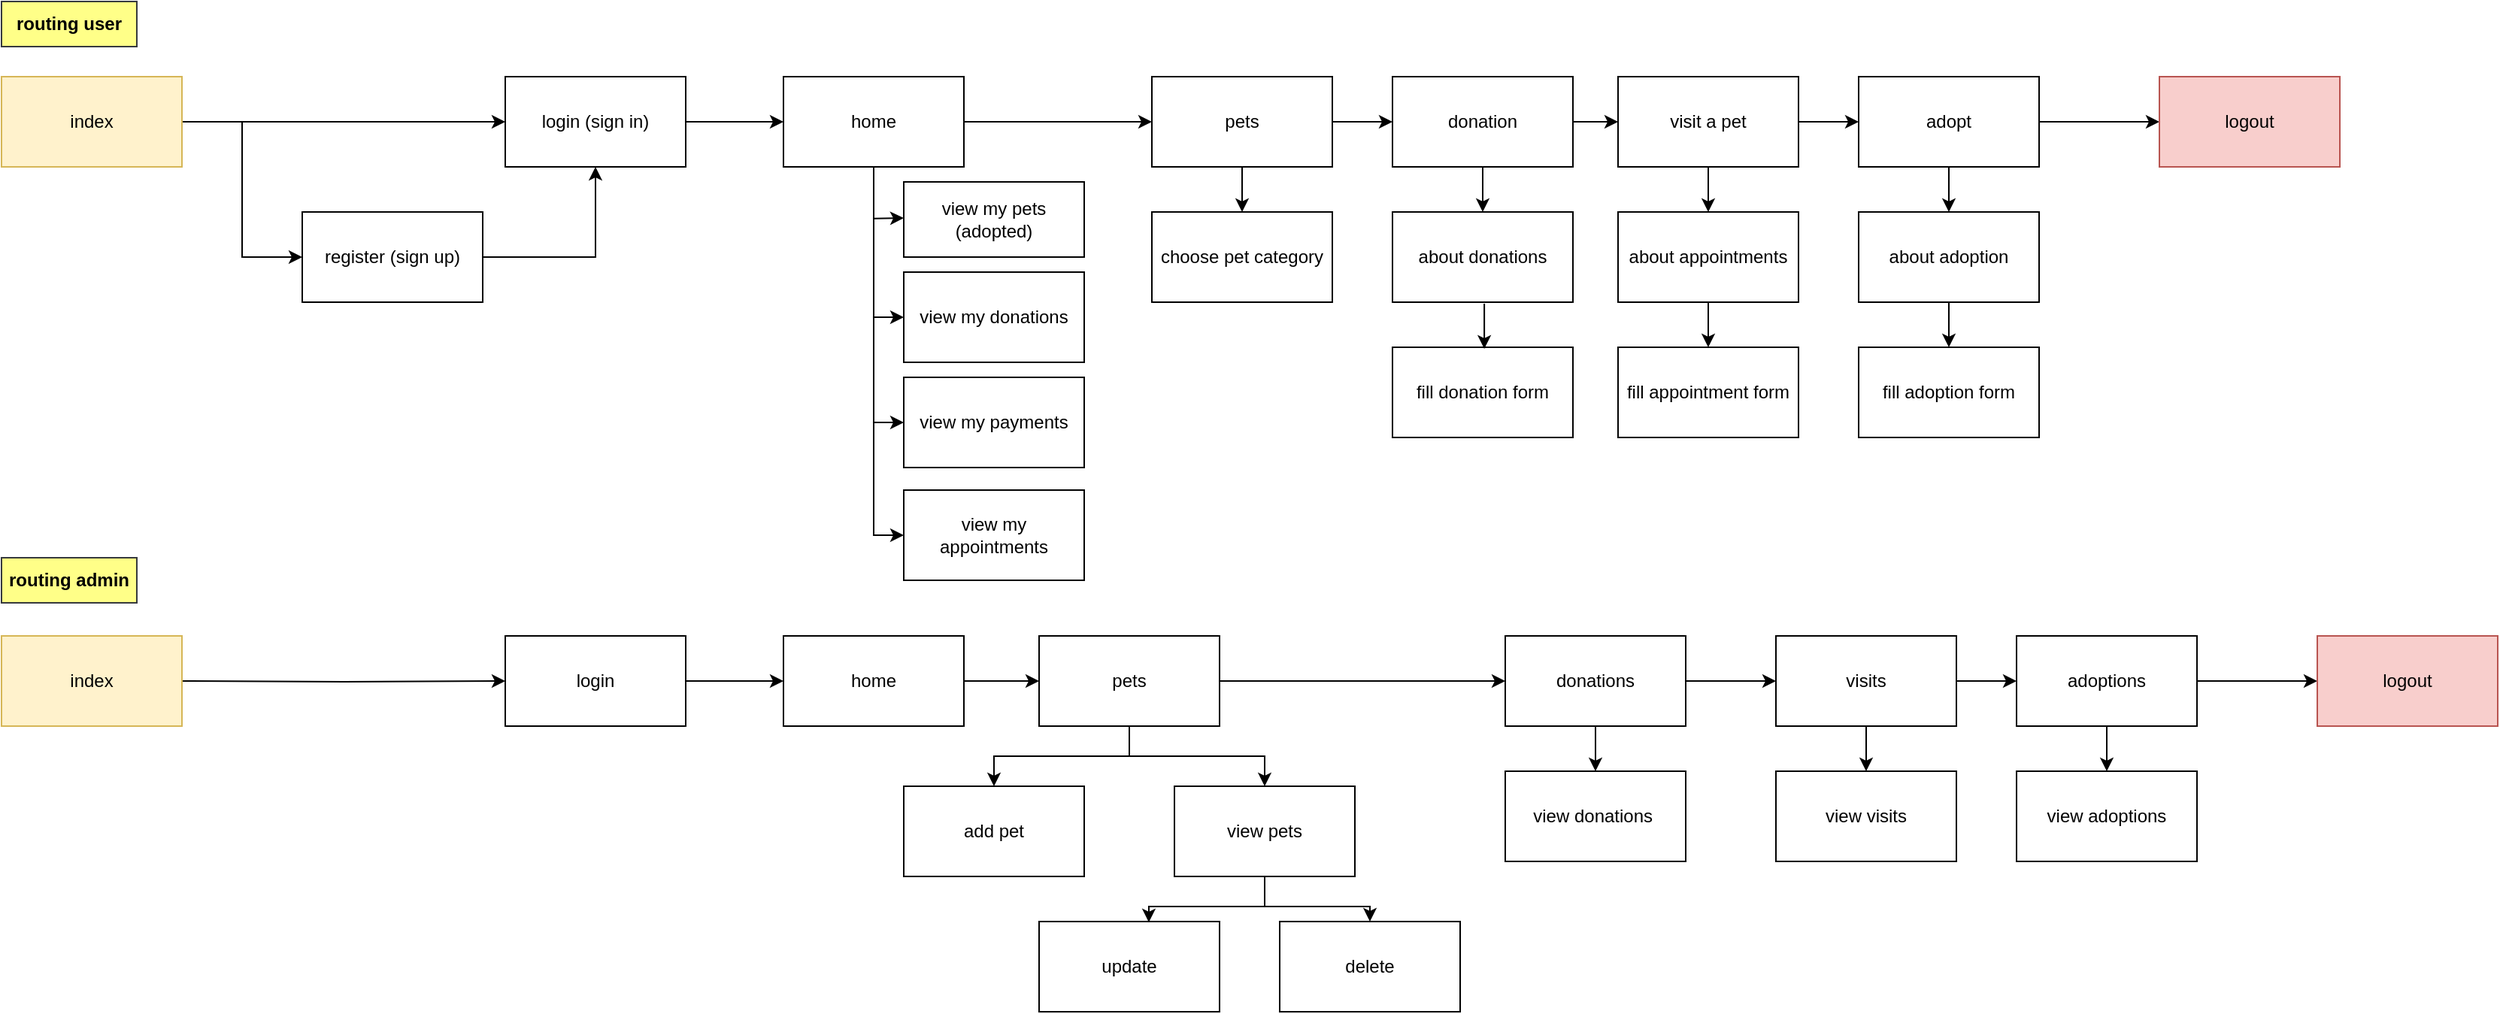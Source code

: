 <mxfile version="14.7.4" type="embed"><diagram id="BFG0TYW5E2riebpPX1U5" name="Page-1"><mxGraphModel dx="2169" dy="874" grid="1" gridSize="10" guides="1" tooltips="1" connect="1" arrows="1" fold="1" page="1" pageScale="1" pageWidth="850" pageHeight="1100" math="0" shadow="0"><root><mxCell id="0"/><mxCell id="1" parent="0"/><mxCell id="2" style="edgeStyle=orthogonalEdgeStyle;rounded=0;orthogonalLoop=1;jettySize=auto;html=1;entryX=0;entryY=0.5;entryDx=0;entryDy=0;" parent="1" source="3" target="15" edge="1"><mxGeometry relative="1" as="geometry"/></mxCell><mxCell id="105" style="edgeStyle=orthogonalEdgeStyle;rounded=0;orthogonalLoop=1;jettySize=auto;html=1;entryX=0;entryY=0.5;entryDx=0;entryDy=0;" parent="1" source="3" target="86" edge="1"><mxGeometry relative="1" as="geometry"/></mxCell><mxCell id="107" style="edgeStyle=orthogonalEdgeStyle;rounded=0;orthogonalLoop=1;jettySize=auto;html=1;entryX=0;entryY=0.5;entryDx=0;entryDy=0;" parent="1" source="3" target="88" edge="1"><mxGeometry relative="1" as="geometry"/></mxCell><mxCell id="108" style="edgeStyle=orthogonalEdgeStyle;rounded=0;orthogonalLoop=1;jettySize=auto;html=1;entryX=0;entryY=0.5;entryDx=0;entryDy=0;" parent="1" source="3" target="89" edge="1"><mxGeometry relative="1" as="geometry"/></mxCell><mxCell id="3" value="home" style="rounded=0;whiteSpace=wrap;html=1;" parent="1" vertex="1"><mxGeometry x="530" y="90" width="120" height="60" as="geometry"/></mxCell><mxCell id="4" value="" style="edgeStyle=orthogonalEdgeStyle;rounded=0;orthogonalLoop=1;jettySize=auto;html=1;" parent="1" source="6" target="8" edge="1"><mxGeometry relative="1" as="geometry"/></mxCell><mxCell id="5" style="edgeStyle=orthogonalEdgeStyle;rounded=0;orthogonalLoop=1;jettySize=auto;html=1;entryX=0;entryY=0.5;entryDx=0;entryDy=0;" parent="1" source="6" target="10" edge="1"><mxGeometry relative="1" as="geometry"/></mxCell><mxCell id="6" value="index" style="rounded=0;whiteSpace=wrap;html=1;fillColor=#fff2cc;strokeColor=#d6b656;" parent="1" vertex="1"><mxGeometry x="10" y="90" width="120" height="60" as="geometry"/></mxCell><mxCell id="7" style="edgeStyle=orthogonalEdgeStyle;rounded=0;orthogonalLoop=1;jettySize=auto;html=1;entryX=0;entryY=0.5;entryDx=0;entryDy=0;" parent="1" source="8" target="3" edge="1"><mxGeometry relative="1" as="geometry"/></mxCell><mxCell id="8" value="login (sign in)" style="whiteSpace=wrap;html=1;rounded=0;" parent="1" vertex="1"><mxGeometry x="345" y="90" width="120" height="60" as="geometry"/></mxCell><mxCell id="9" style="edgeStyle=orthogonalEdgeStyle;rounded=0;orthogonalLoop=1;jettySize=auto;html=1;" parent="1" source="10" target="8" edge="1"><mxGeometry relative="1" as="geometry"/></mxCell><mxCell id="10" value="register (sign up)" style="whiteSpace=wrap;html=1;rounded=0;" parent="1" vertex="1"><mxGeometry x="210" y="180" width="120" height="60" as="geometry"/></mxCell><mxCell id="11" style="edgeStyle=orthogonalEdgeStyle;rounded=0;orthogonalLoop=1;jettySize=auto;html=1;" parent="1" source="15" target="20" edge="1"><mxGeometry relative="1" as="geometry"/></mxCell><mxCell id="59" style="edgeStyle=orthogonalEdgeStyle;rounded=0;orthogonalLoop=1;jettySize=auto;html=1;" parent="1" source="15" target="58" edge="1"><mxGeometry relative="1" as="geometry"/></mxCell><mxCell id="15" value="pets" style="rounded=0;whiteSpace=wrap;html=1;" parent="1" vertex="1"><mxGeometry x="775" y="90" width="120" height="60" as="geometry"/></mxCell><mxCell id="17" style="edgeStyle=orthogonalEdgeStyle;rounded=0;orthogonalLoop=1;jettySize=auto;html=1;entryX=0;entryY=0.5;entryDx=0;entryDy=0;" parent="1" edge="1"><mxGeometry relative="1" as="geometry"><mxPoint x="1130" y="120" as="sourcePoint"/></mxGeometry></mxCell><mxCell id="18" style="edgeStyle=orthogonalEdgeStyle;rounded=0;orthogonalLoop=1;jettySize=auto;html=1;entryX=0;entryY=0.5;entryDx=0;entryDy=0;" parent="1" edge="1"><mxGeometry relative="1" as="geometry"><mxPoint x="1130" y="120" as="sourcePoint"/></mxGeometry></mxCell><mxCell id="20" value="choose pet category" style="rounded=0;whiteSpace=wrap;html=1;" parent="1" vertex="1"><mxGeometry x="775" y="180" width="120" height="60" as="geometry"/></mxCell><mxCell id="26" value="routing user" style="rounded=0;whiteSpace=wrap;html=1;fillColor=#ffff88;strokeColor=#36393d;fontStyle=1" parent="1" vertex="1"><mxGeometry x="10" y="40" width="90" height="30" as="geometry"/></mxCell><mxCell id="27" style="edgeStyle=orthogonalEdgeStyle;rounded=0;orthogonalLoop=1;jettySize=auto;html=1;entryX=0;entryY=0.5;entryDx=0;entryDy=0;" parent="1" source="28" target="40" edge="1"><mxGeometry relative="1" as="geometry"/></mxCell><mxCell id="28" value="home" style="rounded=0;whiteSpace=wrap;html=1;" parent="1" vertex="1"><mxGeometry x="530" y="462" width="120" height="60" as="geometry"/></mxCell><mxCell id="29" value="" style="edgeStyle=orthogonalEdgeStyle;rounded=0;orthogonalLoop=1;jettySize=auto;html=1;" parent="1" target="33" edge="1"><mxGeometry relative="1" as="geometry"><mxPoint x="130" y="492.0" as="sourcePoint"/></mxGeometry></mxCell><mxCell id="31" value="index" style="rounded=0;whiteSpace=wrap;html=1;fillColor=#fff2cc;strokeColor=#d6b656;" parent="1" vertex="1"><mxGeometry x="10" y="462" width="120" height="60" as="geometry"/></mxCell><mxCell id="32" style="edgeStyle=orthogonalEdgeStyle;rounded=0;orthogonalLoop=1;jettySize=auto;html=1;entryX=0;entryY=0.5;entryDx=0;entryDy=0;" parent="1" source="33" target="28" edge="1"><mxGeometry relative="1" as="geometry"/></mxCell><mxCell id="33" value="login" style="whiteSpace=wrap;html=1;rounded=0;" parent="1" vertex="1"><mxGeometry x="345" y="462" width="120" height="60" as="geometry"/></mxCell><mxCell id="36" style="edgeStyle=orthogonalEdgeStyle;rounded=0;orthogonalLoop=1;jettySize=auto;html=1;" parent="1" source="40" target="45" edge="1"><mxGeometry relative="1" as="geometry"/></mxCell><mxCell id="38" style="edgeStyle=orthogonalEdgeStyle;rounded=0;orthogonalLoop=1;jettySize=auto;html=1;entryX=0;entryY=0.5;entryDx=0;entryDy=0;" parent="1" source="40" target="44" edge="1"><mxGeometry relative="1" as="geometry"/></mxCell><mxCell id="75" style="edgeStyle=orthogonalEdgeStyle;rounded=0;orthogonalLoop=1;jettySize=auto;html=1;entryX=0.5;entryY=0;entryDx=0;entryDy=0;" parent="1" source="40" target="74" edge="1"><mxGeometry relative="1" as="geometry"/></mxCell><mxCell id="40" value="pets" style="rounded=0;whiteSpace=wrap;html=1;" parent="1" vertex="1"><mxGeometry x="700" y="462" width="120" height="60" as="geometry"/></mxCell><mxCell id="41" value="" style="edgeStyle=orthogonalEdgeStyle;rounded=0;orthogonalLoop=1;jettySize=auto;html=1;" parent="1" source="44" target="47" edge="1"><mxGeometry relative="1" as="geometry"/></mxCell><mxCell id="42" style="edgeStyle=orthogonalEdgeStyle;rounded=0;orthogonalLoop=1;jettySize=auto;html=1;entryX=0;entryY=0.5;entryDx=0;entryDy=0;" parent="1" source="44" target="48" edge="1"><mxGeometry relative="1" as="geometry"/></mxCell><mxCell id="44" value="donations" style="rounded=0;whiteSpace=wrap;html=1;" parent="1" vertex="1"><mxGeometry x="1010" y="462" width="120" height="60" as="geometry"/></mxCell><mxCell id="45" value="add pet" style="rounded=0;whiteSpace=wrap;html=1;" parent="1" vertex="1"><mxGeometry x="610" y="562" width="120" height="60" as="geometry"/></mxCell><mxCell id="47" value="view donations&amp;nbsp;" style="whiteSpace=wrap;html=1;rounded=0;" parent="1" vertex="1"><mxGeometry x="1010" y="552" width="120" height="60" as="geometry"/></mxCell><mxCell id="77" value="" style="edgeStyle=orthogonalEdgeStyle;rounded=0;orthogonalLoop=1;jettySize=auto;html=1;" parent="1" source="48" target="49" edge="1"><mxGeometry relative="1" as="geometry"/></mxCell><mxCell id="79" value="" style="edgeStyle=orthogonalEdgeStyle;rounded=0;orthogonalLoop=1;jettySize=auto;html=1;" parent="1" source="48" target="73" edge="1"><mxGeometry relative="1" as="geometry"/></mxCell><mxCell id="48" value="visits" style="rounded=0;whiteSpace=wrap;html=1;" parent="1" vertex="1"><mxGeometry x="1190" y="462" width="120" height="60" as="geometry"/></mxCell><mxCell id="49" value="view visits" style="rounded=0;whiteSpace=wrap;html=1;" parent="1" vertex="1"><mxGeometry x="1190" y="552" width="120" height="60" as="geometry"/></mxCell><mxCell id="51" value="routing admin" style="rounded=0;whiteSpace=wrap;html=1;fillColor=#ffff88;strokeColor=#36393d;fontStyle=1" parent="1" vertex="1"><mxGeometry x="10" y="410" width="90" height="30" as="geometry"/></mxCell><mxCell id="61" style="edgeStyle=orthogonalEdgeStyle;rounded=0;orthogonalLoop=1;jettySize=auto;html=1;entryX=0;entryY=0.5;entryDx=0;entryDy=0;" parent="1" source="54" target="56" edge="1"><mxGeometry relative="1" as="geometry"/></mxCell><mxCell id="72" value="" style="edgeStyle=orthogonalEdgeStyle;rounded=0;orthogonalLoop=1;jettySize=auto;html=1;" parent="1" source="54" target="69" edge="1"><mxGeometry relative="1" as="geometry"/></mxCell><mxCell id="54" value="visit a pet" style="rounded=0;whiteSpace=wrap;html=1;" parent="1" vertex="1"><mxGeometry x="1085" y="90" width="120" height="60" as="geometry"/></mxCell><mxCell id="68" style="edgeStyle=orthogonalEdgeStyle;rounded=0;orthogonalLoop=1;jettySize=auto;html=1;entryX=0.5;entryY=0;entryDx=0;entryDy=0;" parent="1" source="56" target="67" edge="1"><mxGeometry relative="1" as="geometry"/></mxCell><mxCell id="125" value="" style="edgeStyle=orthogonalEdgeStyle;rounded=0;orthogonalLoop=1;jettySize=auto;html=1;" edge="1" parent="1" source="56" target="124"><mxGeometry relative="1" as="geometry"/></mxCell><mxCell id="56" value="adopt" style="rounded=0;whiteSpace=wrap;html=1;" parent="1" vertex="1"><mxGeometry x="1245" y="90" width="120" height="60" as="geometry"/></mxCell><mxCell id="60" style="edgeStyle=orthogonalEdgeStyle;rounded=0;orthogonalLoop=1;jettySize=auto;html=1;" parent="1" source="58" target="54" edge="1"><mxGeometry relative="1" as="geometry"/></mxCell><mxCell id="71" style="edgeStyle=orthogonalEdgeStyle;rounded=0;orthogonalLoop=1;jettySize=auto;html=1;" parent="1" source="58" target="70" edge="1"><mxGeometry relative="1" as="geometry"/></mxCell><mxCell id="58" value="donation" style="rounded=0;whiteSpace=wrap;html=1;" parent="1" vertex="1"><mxGeometry x="935" y="90" width="120" height="60" as="geometry"/></mxCell><mxCell id="123" value="" style="edgeStyle=orthogonalEdgeStyle;rounded=0;orthogonalLoop=1;jettySize=auto;html=1;" edge="1" parent="1" source="67" target="122"><mxGeometry relative="1" as="geometry"/></mxCell><mxCell id="67" value="about adoption" style="rounded=0;whiteSpace=wrap;html=1;" parent="1" vertex="1"><mxGeometry x="1245" y="180" width="120" height="60" as="geometry"/></mxCell><mxCell id="121" value="" style="edgeStyle=orthogonalEdgeStyle;rounded=0;orthogonalLoop=1;jettySize=auto;html=1;" edge="1" parent="1" source="69" target="120"><mxGeometry relative="1" as="geometry"/></mxCell><mxCell id="69" value="about appointments" style="rounded=0;whiteSpace=wrap;html=1;" parent="1" vertex="1"><mxGeometry x="1085" y="180" width="120" height="60" as="geometry"/></mxCell><mxCell id="70" value="about donations" style="rounded=0;whiteSpace=wrap;html=1;" parent="1" vertex="1"><mxGeometry x="935" y="180" width="120" height="60" as="geometry"/></mxCell><mxCell id="78" value="" style="edgeStyle=orthogonalEdgeStyle;rounded=0;orthogonalLoop=1;jettySize=auto;html=1;" parent="1" source="73" target="76" edge="1"><mxGeometry relative="1" as="geometry"/></mxCell><mxCell id="127" value="" style="edgeStyle=orthogonalEdgeStyle;rounded=0;orthogonalLoop=1;jettySize=auto;html=1;" edge="1" parent="1" source="73" target="126"><mxGeometry relative="1" as="geometry"/></mxCell><mxCell id="73" value="adoptions" style="rounded=0;whiteSpace=wrap;html=1;" parent="1" vertex="1"><mxGeometry x="1350" y="462" width="120" height="60" as="geometry"/></mxCell><mxCell id="83" style="edgeStyle=orthogonalEdgeStyle;rounded=0;orthogonalLoop=1;jettySize=auto;html=1;entryX=0.608;entryY=0.008;entryDx=0;entryDy=0;entryPerimeter=0;" parent="1" source="74" target="80" edge="1"><mxGeometry relative="1" as="geometry"/></mxCell><mxCell id="85" style="edgeStyle=orthogonalEdgeStyle;rounded=0;orthogonalLoop=1;jettySize=auto;html=1;entryX=0.5;entryY=0;entryDx=0;entryDy=0;" parent="1" source="74" target="81" edge="1"><mxGeometry relative="1" as="geometry"/></mxCell><mxCell id="74" value="view pets" style="rounded=0;whiteSpace=wrap;html=1;" parent="1" vertex="1"><mxGeometry x="790" y="562" width="120" height="60" as="geometry"/></mxCell><mxCell id="76" value="view adoptions" style="rounded=0;whiteSpace=wrap;html=1;" parent="1" vertex="1"><mxGeometry x="1350" y="552" width="120" height="60" as="geometry"/></mxCell><mxCell id="80" value="update" style="rounded=0;whiteSpace=wrap;html=1;" parent="1" vertex="1"><mxGeometry x="700" y="652" width="120" height="60" as="geometry"/></mxCell><mxCell id="81" value="delete" style="rounded=0;whiteSpace=wrap;html=1;" parent="1" vertex="1"><mxGeometry x="860" y="652" width="120" height="60" as="geometry"/></mxCell><mxCell id="86" value="view my donations" style="rounded=0;whiteSpace=wrap;html=1;" parent="1" vertex="1"><mxGeometry x="610" y="220" width="120" height="60" as="geometry"/></mxCell><mxCell id="88" value="view my payments" style="rounded=0;whiteSpace=wrap;html=1;" parent="1" vertex="1"><mxGeometry x="610" y="290" width="120" height="60" as="geometry"/></mxCell><mxCell id="89" value="view my appointments" style="rounded=0;whiteSpace=wrap;html=1;" parent="1" vertex="1"><mxGeometry x="610" y="365" width="120" height="60" as="geometry"/></mxCell><mxCell id="112" value="view my pets (adopted)" style="rounded=0;whiteSpace=wrap;html=1;" vertex="1" parent="1"><mxGeometry x="610" y="160" width="120" height="50" as="geometry"/></mxCell><mxCell id="116" value="" style="endArrow=classic;html=1;" edge="1" parent="1"><mxGeometry width="50" height="50" relative="1" as="geometry"><mxPoint x="590" y="184.41" as="sourcePoint"/><mxPoint x="610" y="184" as="targetPoint"/></mxGeometry></mxCell><mxCell id="117" value="fill donation form" style="rounded=0;whiteSpace=wrap;html=1;" vertex="1" parent="1"><mxGeometry x="935" y="270" width="120" height="60" as="geometry"/></mxCell><mxCell id="119" style="edgeStyle=orthogonalEdgeStyle;rounded=0;orthogonalLoop=1;jettySize=auto;html=1;" edge="1" parent="1"><mxGeometry relative="1" as="geometry"><mxPoint x="996.059" y="241" as="sourcePoint"/><mxPoint x="996.059" y="271" as="targetPoint"/></mxGeometry></mxCell><mxCell id="120" value="fill appointment form" style="rounded=0;whiteSpace=wrap;html=1;" vertex="1" parent="1"><mxGeometry x="1085" y="270" width="120" height="60" as="geometry"/></mxCell><mxCell id="122" value="fill adoption form" style="rounded=0;whiteSpace=wrap;html=1;" vertex="1" parent="1"><mxGeometry x="1245" y="270" width="120" height="60" as="geometry"/></mxCell><mxCell id="124" value="logout" style="rounded=0;whiteSpace=wrap;html=1;fillColor=#f8cecc;strokeColor=#b85450;" vertex="1" parent="1"><mxGeometry x="1445" y="90" width="120" height="60" as="geometry"/></mxCell><mxCell id="126" value="logout" style="rounded=0;whiteSpace=wrap;html=1;fillColor=#f8cecc;strokeColor=#b85450;" vertex="1" parent="1"><mxGeometry x="1550" y="462" width="120" height="60" as="geometry"/></mxCell></root></mxGraphModel></diagram></mxfile>
